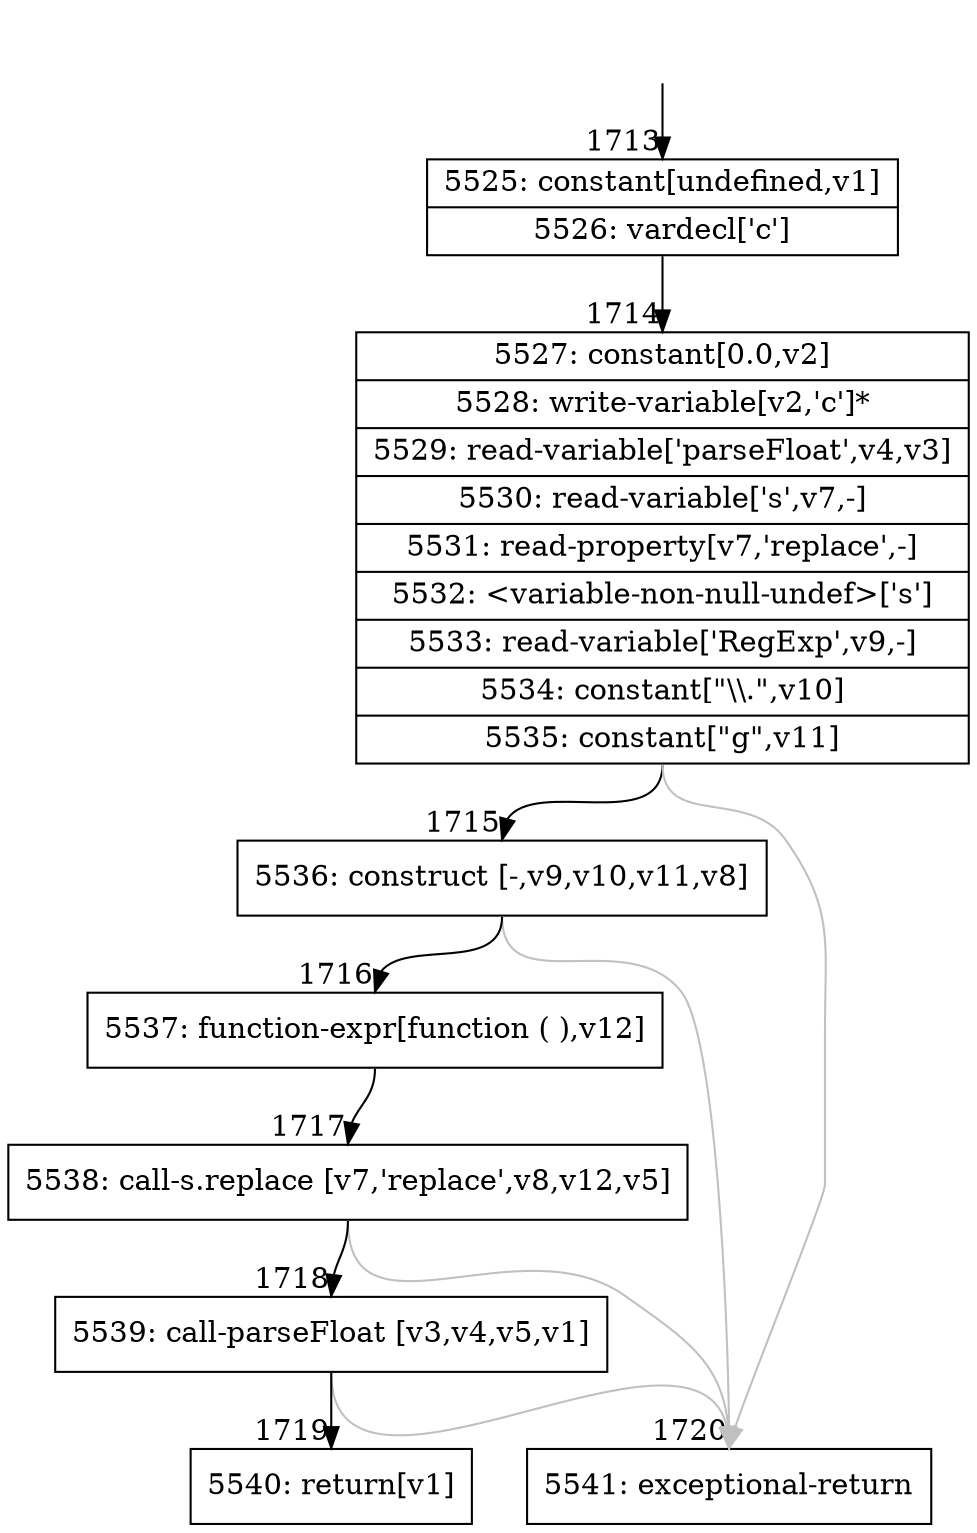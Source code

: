 digraph {
rankdir="TD"
BB_entry106[shape=none,label=""];
BB_entry106 -> BB1713 [tailport=s, headport=n, headlabel="    1713"]
BB1713 [shape=record label="{5525: constant[undefined,v1]|5526: vardecl['c']}" ] 
BB1713 -> BB1714 [tailport=s, headport=n, headlabel="      1714"]
BB1714 [shape=record label="{5527: constant[0.0,v2]|5528: write-variable[v2,'c']*|5529: read-variable['parseFloat',v4,v3]|5530: read-variable['s',v7,-]|5531: read-property[v7,'replace',-]|5532: \<variable-non-null-undef\>['s']|5533: read-variable['RegExp',v9,-]|5534: constant[\"\\\\.\",v10]|5535: constant[\"g\",v11]}" ] 
BB1714 -> BB1715 [tailport=s, headport=n, headlabel="      1715"]
BB1714 -> BB1720 [tailport=s, headport=n, color=gray, headlabel="      1720"]
BB1715 [shape=record label="{5536: construct [-,v9,v10,v11,v8]}" ] 
BB1715 -> BB1716 [tailport=s, headport=n, headlabel="      1716"]
BB1715 -> BB1720 [tailport=s, headport=n, color=gray]
BB1716 [shape=record label="{5537: function-expr[function ( ),v12]}" ] 
BB1716 -> BB1717 [tailport=s, headport=n, headlabel="      1717"]
BB1717 [shape=record label="{5538: call-s.replace [v7,'replace',v8,v12,v5]}" ] 
BB1717 -> BB1718 [tailport=s, headport=n, headlabel="      1718"]
BB1717 -> BB1720 [tailport=s, headport=n, color=gray]
BB1718 [shape=record label="{5539: call-parseFloat [v3,v4,v5,v1]}" ] 
BB1718 -> BB1719 [tailport=s, headport=n, headlabel="      1719"]
BB1718 -> BB1720 [tailport=s, headport=n, color=gray]
BB1719 [shape=record label="{5540: return[v1]}" ] 
BB1720 [shape=record label="{5541: exceptional-return}" ] 
//#$~ 3091
}
